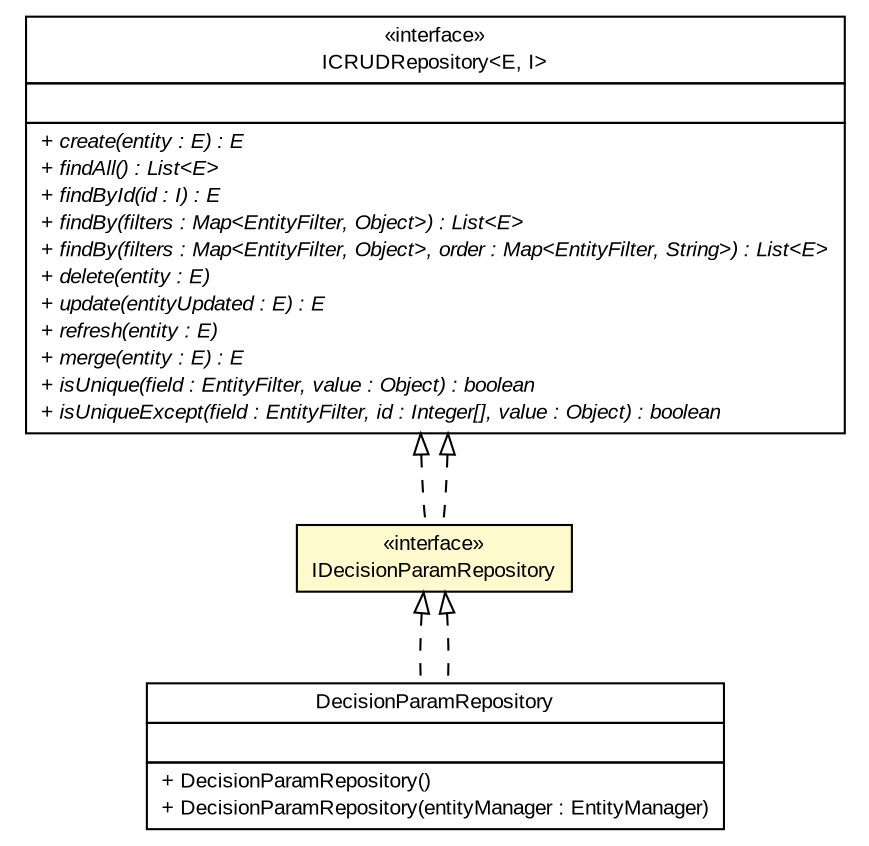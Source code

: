 #!/usr/local/bin/dot
#
# Class diagram 
# Generated by UMLGraph version R5_6-24-gf6e263 (http://www.umlgraph.org/)
#

digraph G {
	edge [fontname="arial",fontsize=10,labelfontname="arial",labelfontsize=10];
	node [fontname="arial",fontsize=10,shape=plaintext];
	nodesep=0.25;
	ranksep=0.5;
	// gov.sandia.cf.dao.ICRUDRepository<E, I>
	c149188 [label=<<table title="gov.sandia.cf.dao.ICRUDRepository" border="0" cellborder="1" cellspacing="0" cellpadding="2" port="p" href="./ICRUDRepository.html">
		<tr><td><table border="0" cellspacing="0" cellpadding="1">
<tr><td align="center" balign="center"> &#171;interface&#187; </td></tr>
<tr><td align="center" balign="center"> ICRUDRepository&lt;E, I&gt; </td></tr>
		</table></td></tr>
		<tr><td><table border="0" cellspacing="0" cellpadding="1">
<tr><td align="left" balign="left">  </td></tr>
		</table></td></tr>
		<tr><td><table border="0" cellspacing="0" cellpadding="1">
<tr><td align="left" balign="left"><font face="arial italic" point-size="10.0"> + create(entity : E) : E </font></td></tr>
<tr><td align="left" balign="left"><font face="arial italic" point-size="10.0"> + findAll() : List&lt;E&gt; </font></td></tr>
<tr><td align="left" balign="left"><font face="arial italic" point-size="10.0"> + findById(id : I) : E </font></td></tr>
<tr><td align="left" balign="left"><font face="arial italic" point-size="10.0"> + findBy(filters : Map&lt;EntityFilter, Object&gt;) : List&lt;E&gt; </font></td></tr>
<tr><td align="left" balign="left"><font face="arial italic" point-size="10.0"> + findBy(filters : Map&lt;EntityFilter, Object&gt;, order : Map&lt;EntityFilter, String&gt;) : List&lt;E&gt; </font></td></tr>
<tr><td align="left" balign="left"><font face="arial italic" point-size="10.0"> + delete(entity : E) </font></td></tr>
<tr><td align="left" balign="left"><font face="arial italic" point-size="10.0"> + update(entityUpdated : E) : E </font></td></tr>
<tr><td align="left" balign="left"><font face="arial italic" point-size="10.0"> + refresh(entity : E) </font></td></tr>
<tr><td align="left" balign="left"><font face="arial italic" point-size="10.0"> + merge(entity : E) : E </font></td></tr>
<tr><td align="left" balign="left"><font face="arial italic" point-size="10.0"> + isUnique(field : EntityFilter, value : Object) : boolean </font></td></tr>
<tr><td align="left" balign="left"><font face="arial italic" point-size="10.0"> + isUniqueExcept(field : EntityFilter, id : Integer[], value : Object) : boolean </font></td></tr>
		</table></td></tr>
		</table>>, URL="./ICRUDRepository.html", fontname="arial", fontcolor="black", fontsize=10.0];
	// gov.sandia.cf.dao.IDecisionParamRepository
	c149192 [label=<<table title="gov.sandia.cf.dao.IDecisionParamRepository" border="0" cellborder="1" cellspacing="0" cellpadding="2" port="p" bgcolor="lemonChiffon" href="./IDecisionParamRepository.html">
		<tr><td><table border="0" cellspacing="0" cellpadding="1">
<tr><td align="center" balign="center"> &#171;interface&#187; </td></tr>
<tr><td align="center" balign="center"> IDecisionParamRepository </td></tr>
		</table></td></tr>
		</table>>, URL="./IDecisionParamRepository.html", fontname="arial", fontcolor="black", fontsize=10.0];
	// gov.sandia.cf.dao.impl.DecisionParamRepository
	c149207 [label=<<table title="gov.sandia.cf.dao.impl.DecisionParamRepository" border="0" cellborder="1" cellspacing="0" cellpadding="2" port="p" href="./impl/DecisionParamRepository.html">
		<tr><td><table border="0" cellspacing="0" cellpadding="1">
<tr><td align="center" balign="center"> DecisionParamRepository </td></tr>
		</table></td></tr>
		<tr><td><table border="0" cellspacing="0" cellpadding="1">
<tr><td align="left" balign="left">  </td></tr>
		</table></td></tr>
		<tr><td><table border="0" cellspacing="0" cellpadding="1">
<tr><td align="left" balign="left"> + DecisionParamRepository() </td></tr>
<tr><td align="left" balign="left"> + DecisionParamRepository(entityManager : EntityManager) </td></tr>
		</table></td></tr>
		</table>>, URL="./impl/DecisionParamRepository.html", fontname="arial", fontcolor="black", fontsize=10.0];
	//gov.sandia.cf.dao.IDecisionParamRepository implements gov.sandia.cf.dao.ICRUDRepository<E, I>
	c149188:p -> c149192:p [dir=back,arrowtail=empty,style=dashed];
	//gov.sandia.cf.dao.impl.DecisionParamRepository implements gov.sandia.cf.dao.IDecisionParamRepository
	c149192:p -> c149207:p [dir=back,arrowtail=empty,style=dashed];
	//gov.sandia.cf.dao.IDecisionParamRepository implements gov.sandia.cf.dao.ICRUDRepository<E, I>
	c149188:p -> c149192:p [dir=back,arrowtail=empty,style=dashed];
	//gov.sandia.cf.dao.impl.DecisionParamRepository implements gov.sandia.cf.dao.IDecisionParamRepository
	c149192:p -> c149207:p [dir=back,arrowtail=empty,style=dashed];
}

